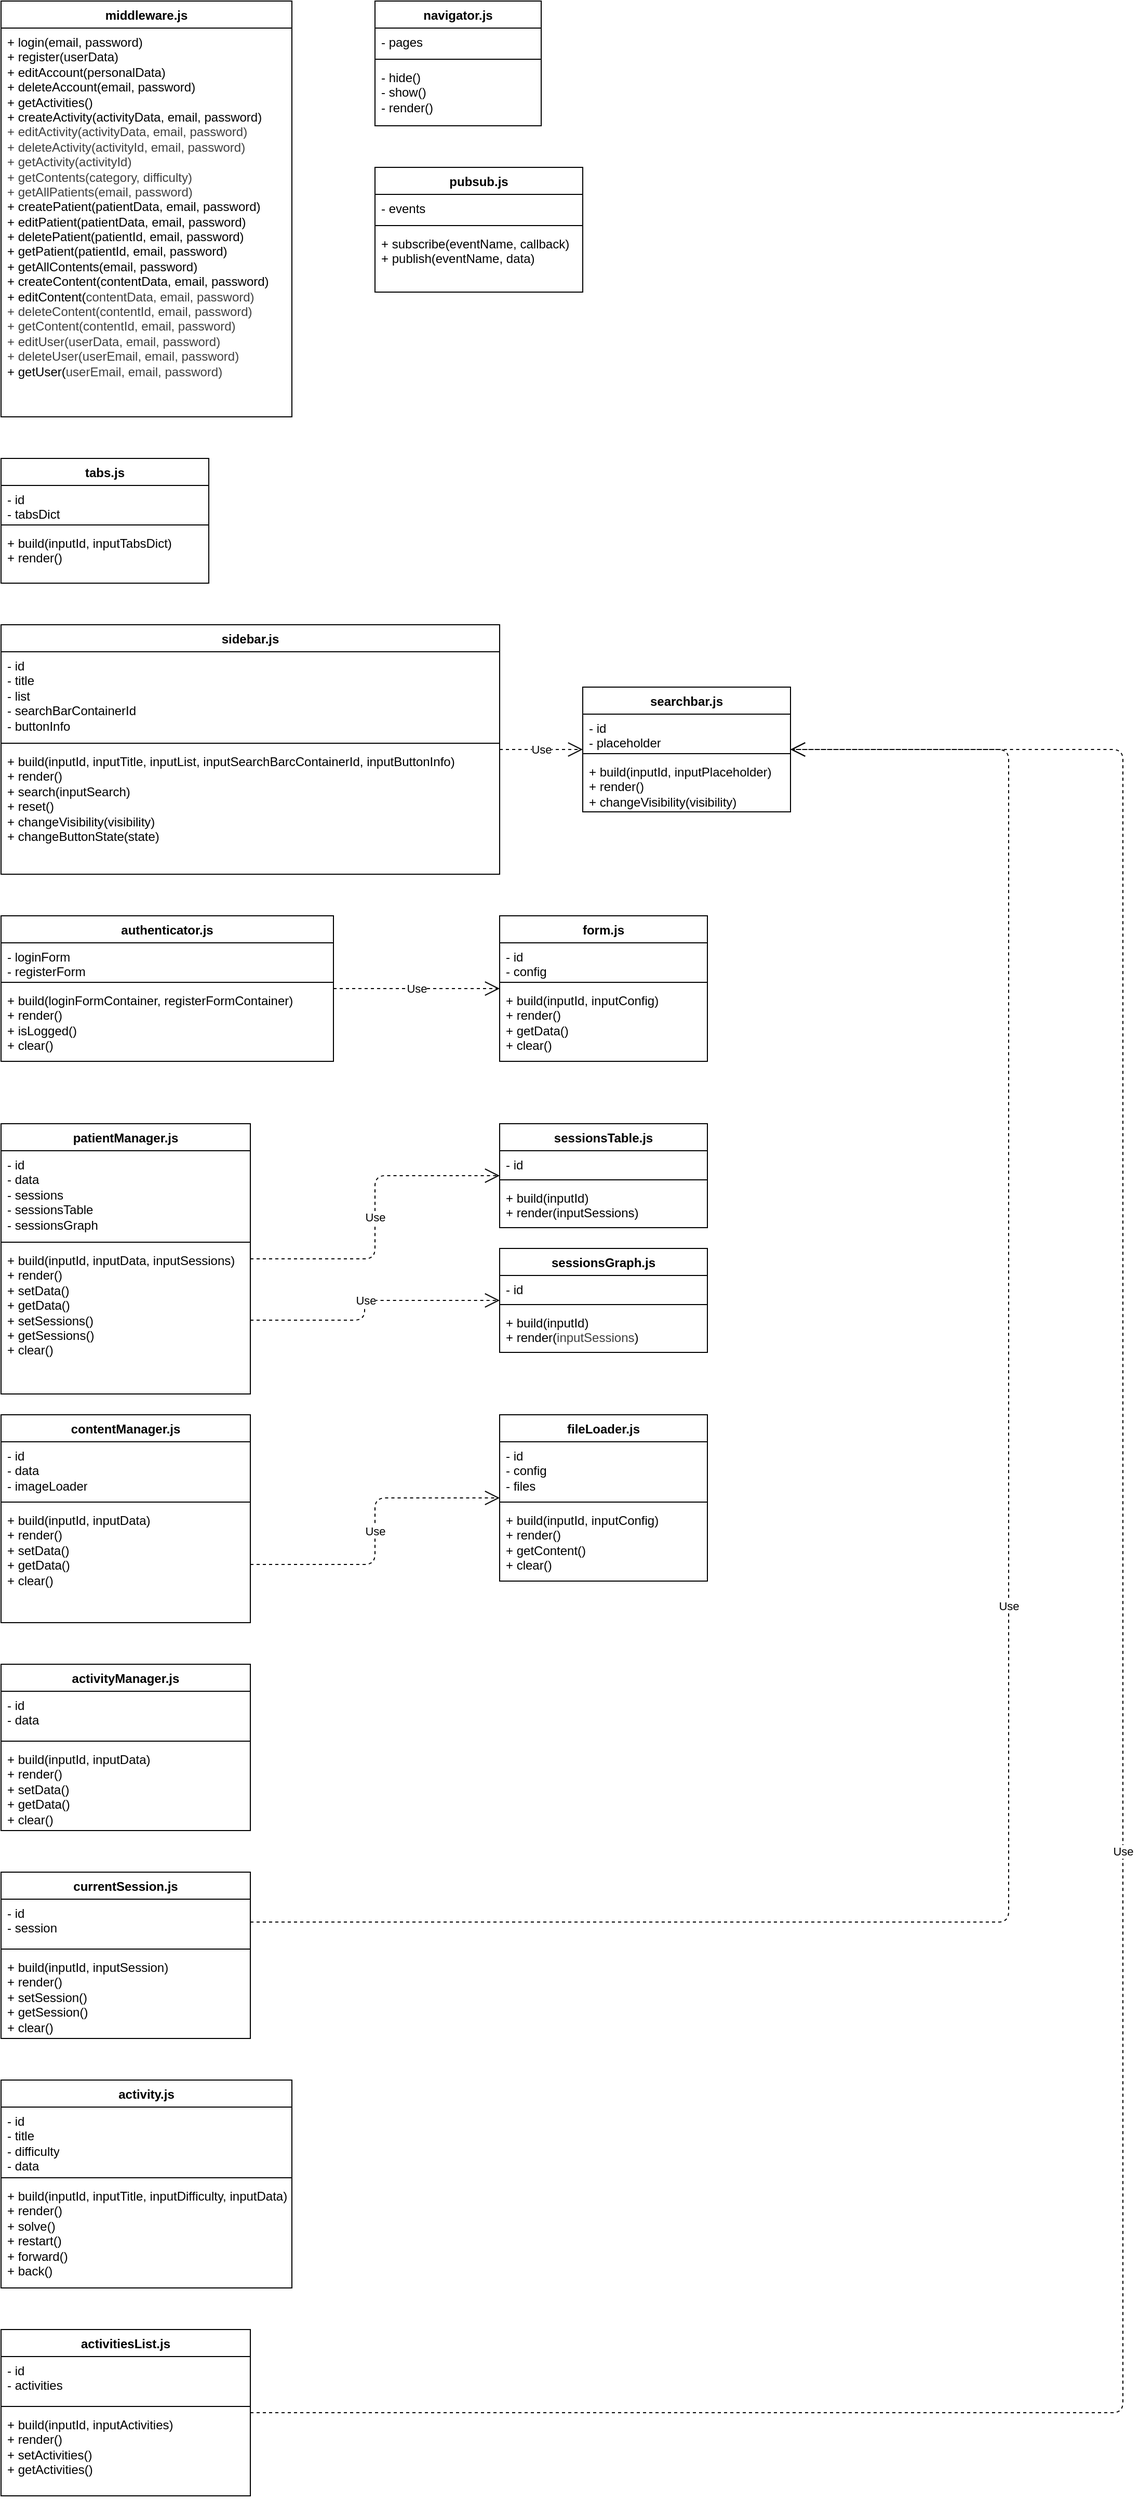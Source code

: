 <mxfile>
    <diagram id="l6E0GmXNr-7LHGpyG3ha" name="Pagina-1">
        <mxGraphModel dx="685" dy="244" grid="1" gridSize="10" guides="1" tooltips="1" connect="1" arrows="1" fold="1" page="1" pageScale="1" pageWidth="827" pageHeight="1169" math="0" shadow="0">
            <root>
                <mxCell id="0"/>
                <mxCell id="1" parent="0"/>
                <mxCell id="2" value="middleware.js" style="swimlane;fontStyle=1;align=center;verticalAlign=top;childLayout=stackLayout;horizontal=1;startSize=26;horizontalStack=0;resizeParent=1;resizeParentMax=0;resizeLast=0;collapsible=1;marginBottom=0;whiteSpace=wrap;html=1;" vertex="1" parent="1">
                    <mxGeometry x="40" y="40" width="280" height="400" as="geometry"/>
                </mxCell>
                <mxCell id="5" value="&lt;div&gt;+ login(email, password)&lt;/div&gt;&lt;div&gt;+ register(userData)&lt;/div&gt;&lt;div&gt;+ editAccount(personalData)&lt;/div&gt;&lt;div&gt;+ deleteAccount(email, password)&lt;/div&gt;&lt;div&gt;+ getActivities()&lt;/div&gt;&lt;div&gt;+ createActivity(activityData, email, password)&lt;/div&gt;&lt;div&gt;&lt;span style=&quot;color: rgb(63, 63, 63);&quot;&gt;+ editActivity(activityData, email, password)&lt;/span&gt;&lt;/div&gt;&lt;div&gt;&lt;span style=&quot;color: rgb(63, 63, 63);&quot;&gt;+ deleteActivity(activityId, email, password)&lt;/span&gt;&lt;/div&gt;&lt;div&gt;&lt;span style=&quot;color: rgb(63, 63, 63);&quot;&gt;+ getActivity(activityId)&lt;/span&gt;&lt;/div&gt;&lt;div&gt;&lt;span style=&quot;color: rgb(63, 63, 63);&quot;&gt;+ getContents(category, difficulty)&lt;/span&gt;&lt;/div&gt;&lt;div&gt;&lt;span style=&quot;color: rgb(63, 63, 63);&quot;&gt;+ getAllPatients(email, password)&lt;/span&gt;&lt;/div&gt;&lt;div&gt;+ createPatient(patientData, email, password)&lt;/div&gt;&lt;div&gt;+ editPatient(patientData, email, password)&lt;/div&gt;&lt;div&gt;+ deletePatient(patientId, email, password)&lt;/div&gt;&lt;div&gt;+ getPatient(patientId, email, password)&lt;/div&gt;&lt;div&gt;+ getAllContents(email, password)&lt;/div&gt;&lt;div&gt;+ createContent(contentData, email, password)&lt;/div&gt;&lt;div&gt;+ editContent(&lt;span style=&quot;color: rgb(63, 63, 63); background-color: transparent;&quot;&gt;contentData, email, password)&lt;/span&gt;&lt;/div&gt;&lt;div&gt;&lt;span style=&quot;color: rgb(63, 63, 63); background-color: transparent;&quot;&gt;+ deleteContent(contentId, email, password)&lt;/span&gt;&lt;/div&gt;&lt;div&gt;&lt;span style=&quot;color: rgb(63, 63, 63); background-color: transparent;&quot;&gt;+ getContent(contentId, email, password)&lt;/span&gt;&lt;/div&gt;&lt;div&gt;&lt;span style=&quot;color: rgb(63, 63, 63); background-color: transparent;&quot;&gt;+ editUser(userData, email, password)&lt;/span&gt;&lt;/div&gt;&lt;div&gt;&lt;span style=&quot;color: rgb(63, 63, 63); background-color: transparent;&quot;&gt;+ deleteUser(userEmail, email, password)&lt;/span&gt;&lt;/div&gt;&lt;div&gt;+ getUser(&lt;span style=&quot;color: rgb(63, 63, 63); background-color: transparent;&quot;&gt;userEmail, email, password)&lt;/span&gt;&lt;/div&gt;" style="text;strokeColor=none;fillColor=none;align=left;verticalAlign=top;spacingLeft=4;spacingRight=4;overflow=hidden;rotatable=0;points=[[0,0.5],[1,0.5]];portConstraint=eastwest;whiteSpace=wrap;html=1;" vertex="1" parent="2">
                    <mxGeometry y="26" width="280" height="374" as="geometry"/>
                </mxCell>
                <mxCell id="6" value="navigator.js" style="swimlane;fontStyle=1;align=center;verticalAlign=top;childLayout=stackLayout;horizontal=1;startSize=26;horizontalStack=0;resizeParent=1;resizeParentMax=0;resizeLast=0;collapsible=1;marginBottom=0;whiteSpace=wrap;html=1;" vertex="1" parent="1">
                    <mxGeometry x="400" y="40" width="160" height="120" as="geometry"/>
                </mxCell>
                <mxCell id="7" value="- pages" style="text;strokeColor=none;fillColor=none;align=left;verticalAlign=top;spacingLeft=4;spacingRight=4;overflow=hidden;rotatable=0;points=[[0,0.5],[1,0.5]];portConstraint=eastwest;whiteSpace=wrap;html=1;" vertex="1" parent="6">
                    <mxGeometry y="26" width="160" height="26" as="geometry"/>
                </mxCell>
                <mxCell id="8" value="" style="line;strokeWidth=1;fillColor=none;align=left;verticalAlign=middle;spacingTop=-1;spacingLeft=3;spacingRight=3;rotatable=0;labelPosition=right;points=[];portConstraint=eastwest;strokeColor=inherit;" vertex="1" parent="6">
                    <mxGeometry y="52" width="160" height="8" as="geometry"/>
                </mxCell>
                <mxCell id="9" value="- hide()&lt;div&gt;- show()&lt;/div&gt;&lt;div&gt;- render()&lt;/div&gt;" style="text;strokeColor=none;fillColor=none;align=left;verticalAlign=top;spacingLeft=4;spacingRight=4;overflow=hidden;rotatable=0;points=[[0,0.5],[1,0.5]];portConstraint=eastwest;whiteSpace=wrap;html=1;" vertex="1" parent="6">
                    <mxGeometry y="60" width="160" height="60" as="geometry"/>
                </mxCell>
                <mxCell id="10" value="pubsub.js" style="swimlane;fontStyle=1;align=center;verticalAlign=top;childLayout=stackLayout;horizontal=1;startSize=26;horizontalStack=0;resizeParent=1;resizeParentMax=0;resizeLast=0;collapsible=1;marginBottom=0;whiteSpace=wrap;html=1;" vertex="1" parent="1">
                    <mxGeometry x="400" y="200" width="200" height="120" as="geometry"/>
                </mxCell>
                <mxCell id="11" value="- events" style="text;strokeColor=none;fillColor=none;align=left;verticalAlign=top;spacingLeft=4;spacingRight=4;overflow=hidden;rotatable=0;points=[[0,0.5],[1,0.5]];portConstraint=eastwest;whiteSpace=wrap;html=1;" vertex="1" parent="10">
                    <mxGeometry y="26" width="200" height="26" as="geometry"/>
                </mxCell>
                <mxCell id="12" value="" style="line;strokeWidth=1;fillColor=none;align=left;verticalAlign=middle;spacingTop=-1;spacingLeft=3;spacingRight=3;rotatable=0;labelPosition=right;points=[];portConstraint=eastwest;strokeColor=inherit;" vertex="1" parent="10">
                    <mxGeometry y="52" width="200" height="8" as="geometry"/>
                </mxCell>
                <mxCell id="13" value="+ subscribe(eventName, callback)&lt;div&gt;+ publish(eventName, data)&lt;/div&gt;" style="text;strokeColor=none;fillColor=none;align=left;verticalAlign=top;spacingLeft=4;spacingRight=4;overflow=hidden;rotatable=0;points=[[0,0.5],[1,0.5]];portConstraint=eastwest;whiteSpace=wrap;html=1;" vertex="1" parent="10">
                    <mxGeometry y="60" width="200" height="60" as="geometry"/>
                </mxCell>
                <mxCell id="14" value="tabs.js" style="swimlane;fontStyle=1;align=center;verticalAlign=top;childLayout=stackLayout;horizontal=1;startSize=26;horizontalStack=0;resizeParent=1;resizeParentMax=0;resizeLast=0;collapsible=1;marginBottom=0;whiteSpace=wrap;html=1;" vertex="1" parent="1">
                    <mxGeometry x="40" y="480" width="200" height="120" as="geometry"/>
                </mxCell>
                <mxCell id="15" value="- id&lt;div&gt;- tabsDict&lt;/div&gt;" style="text;strokeColor=none;fillColor=none;align=left;verticalAlign=top;spacingLeft=4;spacingRight=4;overflow=hidden;rotatable=0;points=[[0,0.5],[1,0.5]];portConstraint=eastwest;whiteSpace=wrap;html=1;" vertex="1" parent="14">
                    <mxGeometry y="26" width="200" height="34" as="geometry"/>
                </mxCell>
                <mxCell id="16" value="" style="line;strokeWidth=1;fillColor=none;align=left;verticalAlign=middle;spacingTop=-1;spacingLeft=3;spacingRight=3;rotatable=0;labelPosition=right;points=[];portConstraint=eastwest;strokeColor=inherit;" vertex="1" parent="14">
                    <mxGeometry y="60" width="200" height="8" as="geometry"/>
                </mxCell>
                <mxCell id="17" value="+ build(inputId, inputTabsDict)&lt;div&gt;+ render()&lt;/div&gt;" style="text;strokeColor=none;fillColor=none;align=left;verticalAlign=top;spacingLeft=4;spacingRight=4;overflow=hidden;rotatable=0;points=[[0,0.5],[1,0.5]];portConstraint=eastwest;whiteSpace=wrap;html=1;" vertex="1" parent="14">
                    <mxGeometry y="68" width="200" height="52" as="geometry"/>
                </mxCell>
                <mxCell id="18" value="searchbar.js" style="swimlane;fontStyle=1;align=center;verticalAlign=top;childLayout=stackLayout;horizontal=1;startSize=26;horizontalStack=0;resizeParent=1;resizeParentMax=0;resizeLast=0;collapsible=1;marginBottom=0;whiteSpace=wrap;html=1;" vertex="1" parent="1">
                    <mxGeometry x="600" y="700" width="200" height="120" as="geometry"/>
                </mxCell>
                <mxCell id="19" value="- id&lt;div&gt;- placeholder&lt;/div&gt;" style="text;strokeColor=none;fillColor=none;align=left;verticalAlign=top;spacingLeft=4;spacingRight=4;overflow=hidden;rotatable=0;points=[[0,0.5],[1,0.5]];portConstraint=eastwest;whiteSpace=wrap;html=1;" vertex="1" parent="18">
                    <mxGeometry y="26" width="200" height="34" as="geometry"/>
                </mxCell>
                <mxCell id="20" value="" style="line;strokeWidth=1;fillColor=none;align=left;verticalAlign=middle;spacingTop=-1;spacingLeft=3;spacingRight=3;rotatable=0;labelPosition=right;points=[];portConstraint=eastwest;strokeColor=inherit;" vertex="1" parent="18">
                    <mxGeometry y="60" width="200" height="8" as="geometry"/>
                </mxCell>
                <mxCell id="21" value="+ build(inputId, inputPlaceholder)&lt;div&gt;+ render()&lt;/div&gt;&lt;div&gt;+ changeVisibility(visibility)&lt;/div&gt;" style="text;strokeColor=none;fillColor=none;align=left;verticalAlign=top;spacingLeft=4;spacingRight=4;overflow=hidden;rotatable=0;points=[[0,0.5],[1,0.5]];portConstraint=eastwest;whiteSpace=wrap;html=1;" vertex="1" parent="18">
                    <mxGeometry y="68" width="200" height="52" as="geometry"/>
                </mxCell>
                <mxCell id="22" value="sidebar.js" style="swimlane;fontStyle=1;align=center;verticalAlign=top;childLayout=stackLayout;horizontal=1;startSize=26;horizontalStack=0;resizeParent=1;resizeParentMax=0;resizeLast=0;collapsible=1;marginBottom=0;whiteSpace=wrap;html=1;" vertex="1" parent="1">
                    <mxGeometry x="40" y="640" width="480" height="240" as="geometry"/>
                </mxCell>
                <mxCell id="23" value="- id&lt;div&gt;- title&lt;/div&gt;&lt;div&gt;- list&lt;/div&gt;&lt;div&gt;- searchBarContainerId&lt;/div&gt;&lt;div&gt;- buttonInfo&lt;/div&gt;" style="text;strokeColor=none;fillColor=none;align=left;verticalAlign=top;spacingLeft=4;spacingRight=4;overflow=hidden;rotatable=0;points=[[0,0.5],[1,0.5]];portConstraint=eastwest;whiteSpace=wrap;html=1;" vertex="1" parent="22">
                    <mxGeometry y="26" width="480" height="84" as="geometry"/>
                </mxCell>
                <mxCell id="24" value="" style="line;strokeWidth=1;fillColor=none;align=left;verticalAlign=middle;spacingTop=-1;spacingLeft=3;spacingRight=3;rotatable=0;labelPosition=right;points=[];portConstraint=eastwest;strokeColor=inherit;" vertex="1" parent="22">
                    <mxGeometry y="110" width="480" height="8" as="geometry"/>
                </mxCell>
                <mxCell id="25" value="+ build(inputId, inputTitle, inputList, inputSearchBarcContainerId, inputButtonInfo)&lt;div&gt;+ render()&lt;/div&gt;&lt;div&gt;+ search(inputSearch)&lt;/div&gt;&lt;div&gt;+ reset()&lt;/div&gt;&lt;div&gt;+ changeVisibility(visibility)&lt;/div&gt;&lt;div&gt;+ changeButtonState(state)&lt;/div&gt;" style="text;strokeColor=none;fillColor=none;align=left;verticalAlign=top;spacingLeft=4;spacingRight=4;overflow=hidden;rotatable=0;points=[[0,0.5],[1,0.5]];portConstraint=eastwest;whiteSpace=wrap;html=1;" vertex="1" parent="22">
                    <mxGeometry y="118" width="480" height="122" as="geometry"/>
                </mxCell>
                <mxCell id="27" value="Use" style="endArrow=open;endSize=12;dashed=1;html=1;" edge="1" parent="1" source="22" target="18">
                    <mxGeometry width="160" relative="1" as="geometry">
                        <mxPoint x="330" y="310" as="sourcePoint"/>
                        <mxPoint x="640" y="770" as="targetPoint"/>
                    </mxGeometry>
                </mxCell>
                <mxCell id="28" value="fileLoader.js" style="swimlane;fontStyle=1;align=center;verticalAlign=top;childLayout=stackLayout;horizontal=1;startSize=26;horizontalStack=0;resizeParent=1;resizeParentMax=0;resizeLast=0;collapsible=1;marginBottom=0;whiteSpace=wrap;html=1;" vertex="1" parent="1">
                    <mxGeometry x="520" y="1400" width="200" height="160" as="geometry"/>
                </mxCell>
                <mxCell id="29" value="- id&lt;div&gt;- config&lt;/div&gt;&lt;div&gt;- files&lt;/div&gt;" style="text;strokeColor=none;fillColor=none;align=left;verticalAlign=top;spacingLeft=4;spacingRight=4;overflow=hidden;rotatable=0;points=[[0,0.5],[1,0.5]];portConstraint=eastwest;whiteSpace=wrap;html=1;" vertex="1" parent="28">
                    <mxGeometry y="26" width="200" height="54" as="geometry"/>
                </mxCell>
                <mxCell id="30" value="" style="line;strokeWidth=1;fillColor=none;align=left;verticalAlign=middle;spacingTop=-1;spacingLeft=3;spacingRight=3;rotatable=0;labelPosition=right;points=[];portConstraint=eastwest;strokeColor=inherit;" vertex="1" parent="28">
                    <mxGeometry y="80" width="200" height="8" as="geometry"/>
                </mxCell>
                <mxCell id="31" value="+ build(inputId, inputConfig)&lt;div&gt;+ render()&lt;/div&gt;&lt;div&gt;+ getContent()&lt;/div&gt;&lt;div&gt;+ clear()&lt;/div&gt;" style="text;strokeColor=none;fillColor=none;align=left;verticalAlign=top;spacingLeft=4;spacingRight=4;overflow=hidden;rotatable=0;points=[[0,0.5],[1,0.5]];portConstraint=eastwest;whiteSpace=wrap;html=1;" vertex="1" parent="28">
                    <mxGeometry y="88" width="200" height="72" as="geometry"/>
                </mxCell>
                <mxCell id="32" value="form.js" style="swimlane;fontStyle=1;align=center;verticalAlign=top;childLayout=stackLayout;horizontal=1;startSize=26;horizontalStack=0;resizeParent=1;resizeParentMax=0;resizeLast=0;collapsible=1;marginBottom=0;whiteSpace=wrap;html=1;" vertex="1" parent="1">
                    <mxGeometry x="520" y="920" width="200" height="140" as="geometry"/>
                </mxCell>
                <mxCell id="33" value="- id&lt;div&gt;- config&lt;/div&gt;" style="text;strokeColor=none;fillColor=none;align=left;verticalAlign=top;spacingLeft=4;spacingRight=4;overflow=hidden;rotatable=0;points=[[0,0.5],[1,0.5]];portConstraint=eastwest;whiteSpace=wrap;html=1;" vertex="1" parent="32">
                    <mxGeometry y="26" width="200" height="34" as="geometry"/>
                </mxCell>
                <mxCell id="34" value="" style="line;strokeWidth=1;fillColor=none;align=left;verticalAlign=middle;spacingTop=-1;spacingLeft=3;spacingRight=3;rotatable=0;labelPosition=right;points=[];portConstraint=eastwest;strokeColor=inherit;" vertex="1" parent="32">
                    <mxGeometry y="60" width="200" height="8" as="geometry"/>
                </mxCell>
                <mxCell id="35" value="+ build(inputId, inputConfig)&lt;div&gt;+ render()&lt;/div&gt;&lt;div&gt;+ getData()&lt;/div&gt;&lt;div&gt;+ clear()&lt;/div&gt;" style="text;strokeColor=none;fillColor=none;align=left;verticalAlign=top;spacingLeft=4;spacingRight=4;overflow=hidden;rotatable=0;points=[[0,0.5],[1,0.5]];portConstraint=eastwest;whiteSpace=wrap;html=1;" vertex="1" parent="32">
                    <mxGeometry y="68" width="200" height="72" as="geometry"/>
                </mxCell>
                <mxCell id="37" value="authenticator.js" style="swimlane;fontStyle=1;align=center;verticalAlign=top;childLayout=stackLayout;horizontal=1;startSize=26;horizontalStack=0;resizeParent=1;resizeParentMax=0;resizeLast=0;collapsible=1;marginBottom=0;whiteSpace=wrap;html=1;" vertex="1" parent="1">
                    <mxGeometry x="40" y="920" width="320" height="140" as="geometry"/>
                </mxCell>
                <mxCell id="38" value="- loginForm&lt;div&gt;- registerForm&lt;/div&gt;" style="text;strokeColor=none;fillColor=none;align=left;verticalAlign=top;spacingLeft=4;spacingRight=4;overflow=hidden;rotatable=0;points=[[0,0.5],[1,0.5]];portConstraint=eastwest;whiteSpace=wrap;html=1;" vertex="1" parent="37">
                    <mxGeometry y="26" width="320" height="34" as="geometry"/>
                </mxCell>
                <mxCell id="39" value="" style="line;strokeWidth=1;fillColor=none;align=left;verticalAlign=middle;spacingTop=-1;spacingLeft=3;spacingRight=3;rotatable=0;labelPosition=right;points=[];portConstraint=eastwest;strokeColor=inherit;" vertex="1" parent="37">
                    <mxGeometry y="60" width="320" height="8" as="geometry"/>
                </mxCell>
                <mxCell id="40" value="+ build(loginFormContainer, register&lt;span style=&quot;background-color: transparent; color: rgb(0, 0, 0);&quot;&gt;FormContainer&lt;/span&gt;&lt;span style=&quot;background-color: transparent;&quot;&gt;)&lt;/span&gt;&lt;div&gt;&lt;div&gt;+ render()&lt;/div&gt;&lt;div&gt;+ isLogged()&lt;/div&gt;&lt;div&gt;+ clear()&lt;/div&gt;&lt;/div&gt;" style="text;strokeColor=none;fillColor=none;align=left;verticalAlign=top;spacingLeft=4;spacingRight=4;overflow=hidden;rotatable=0;points=[[0,0.5],[1,0.5]];portConstraint=eastwest;whiteSpace=wrap;html=1;" vertex="1" parent="37">
                    <mxGeometry y="68" width="320" height="72" as="geometry"/>
                </mxCell>
                <mxCell id="41" value="Use" style="endArrow=open;endSize=12;dashed=1;html=1;" edge="1" parent="1" source="37" target="32">
                    <mxGeometry width="160" relative="1" as="geometry">
                        <mxPoint x="530" y="770" as="sourcePoint"/>
                        <mxPoint x="650" y="770" as="targetPoint"/>
                    </mxGeometry>
                </mxCell>
                <mxCell id="42" value="sessionsTable.js" style="swimlane;fontStyle=1;align=center;verticalAlign=top;childLayout=stackLayout;horizontal=1;startSize=26;horizontalStack=0;resizeParent=1;resizeParentMax=0;resizeLast=0;collapsible=1;marginBottom=0;whiteSpace=wrap;html=1;" vertex="1" parent="1">
                    <mxGeometry x="520" y="1120" width="200" height="100" as="geometry"/>
                </mxCell>
                <mxCell id="43" value="- id" style="text;strokeColor=none;fillColor=none;align=left;verticalAlign=top;spacingLeft=4;spacingRight=4;overflow=hidden;rotatable=0;points=[[0,0.5],[1,0.5]];portConstraint=eastwest;whiteSpace=wrap;html=1;" vertex="1" parent="42">
                    <mxGeometry y="26" width="200" height="24" as="geometry"/>
                </mxCell>
                <mxCell id="44" value="" style="line;strokeWidth=1;fillColor=none;align=left;verticalAlign=middle;spacingTop=-1;spacingLeft=3;spacingRight=3;rotatable=0;labelPosition=right;points=[];portConstraint=eastwest;strokeColor=inherit;" vertex="1" parent="42">
                    <mxGeometry y="50" width="200" height="8" as="geometry"/>
                </mxCell>
                <mxCell id="45" value="+ build(inputId)&lt;div&gt;+ render(inputSessions)&lt;/div&gt;" style="text;strokeColor=none;fillColor=none;align=left;verticalAlign=top;spacingLeft=4;spacingRight=4;overflow=hidden;rotatable=0;points=[[0,0.5],[1,0.5]];portConstraint=eastwest;whiteSpace=wrap;html=1;" vertex="1" parent="42">
                    <mxGeometry y="58" width="200" height="42" as="geometry"/>
                </mxCell>
                <mxCell id="46" value="sessionsGraph.js" style="swimlane;fontStyle=1;align=center;verticalAlign=top;childLayout=stackLayout;horizontal=1;startSize=26;horizontalStack=0;resizeParent=1;resizeParentMax=0;resizeLast=0;collapsible=1;marginBottom=0;whiteSpace=wrap;html=1;" vertex="1" parent="1">
                    <mxGeometry x="520" y="1240" width="200" height="100" as="geometry"/>
                </mxCell>
                <mxCell id="47" value="- id" style="text;strokeColor=none;fillColor=none;align=left;verticalAlign=top;spacingLeft=4;spacingRight=4;overflow=hidden;rotatable=0;points=[[0,0.5],[1,0.5]];portConstraint=eastwest;whiteSpace=wrap;html=1;" vertex="1" parent="46">
                    <mxGeometry y="26" width="200" height="24" as="geometry"/>
                </mxCell>
                <mxCell id="48" value="" style="line;strokeWidth=1;fillColor=none;align=left;verticalAlign=middle;spacingTop=-1;spacingLeft=3;spacingRight=3;rotatable=0;labelPosition=right;points=[];portConstraint=eastwest;strokeColor=inherit;" vertex="1" parent="46">
                    <mxGeometry y="50" width="200" height="8" as="geometry"/>
                </mxCell>
                <mxCell id="49" value="+ build(inputId)&lt;div&gt;+ render(&lt;span style=&quot;color: rgb(63, 63, 63); background-color: transparent;&quot;&gt;inputSessions&lt;/span&gt;&lt;span style=&quot;background-color: transparent;&quot;&gt;)&lt;/span&gt;&lt;/div&gt;" style="text;strokeColor=none;fillColor=none;align=left;verticalAlign=top;spacingLeft=4;spacingRight=4;overflow=hidden;rotatable=0;points=[[0,0.5],[1,0.5]];portConstraint=eastwest;whiteSpace=wrap;html=1;" vertex="1" parent="46">
                    <mxGeometry y="58" width="200" height="42" as="geometry"/>
                </mxCell>
                <mxCell id="50" value="patientManager.js" style="swimlane;fontStyle=1;align=center;verticalAlign=top;childLayout=stackLayout;horizontal=1;startSize=26;horizontalStack=0;resizeParent=1;resizeParentMax=0;resizeLast=0;collapsible=1;marginBottom=0;whiteSpace=wrap;html=1;" vertex="1" parent="1">
                    <mxGeometry x="40" y="1120" width="240" height="260" as="geometry"/>
                </mxCell>
                <mxCell id="51" value="- id&lt;div&gt;- data&lt;/div&gt;&lt;div&gt;- sessions&lt;/div&gt;&lt;div&gt;- sessionsTable&lt;/div&gt;&lt;div&gt;- sessionsGraph&lt;/div&gt;" style="text;strokeColor=none;fillColor=none;align=left;verticalAlign=top;spacingLeft=4;spacingRight=4;overflow=hidden;rotatable=0;points=[[0,0.5],[1,0.5]];portConstraint=eastwest;whiteSpace=wrap;html=1;" vertex="1" parent="50">
                    <mxGeometry y="26" width="240" height="84" as="geometry"/>
                </mxCell>
                <mxCell id="52" value="" style="line;strokeWidth=1;fillColor=none;align=left;verticalAlign=middle;spacingTop=-1;spacingLeft=3;spacingRight=3;rotatable=0;labelPosition=right;points=[];portConstraint=eastwest;strokeColor=inherit;" vertex="1" parent="50">
                    <mxGeometry y="110" width="240" height="8" as="geometry"/>
                </mxCell>
                <mxCell id="53" value="+ build(inputId, inputData, inputSessions)&lt;div&gt;+ render()&lt;/div&gt;&lt;div&gt;+ setData()&lt;/div&gt;&lt;div&gt;+ getData()&lt;/div&gt;&lt;div&gt;+ setSessions()&lt;/div&gt;&lt;div&gt;+ getSessions()&lt;/div&gt;&lt;div&gt;+ clear()&lt;/div&gt;" style="text;strokeColor=none;fillColor=none;align=left;verticalAlign=top;spacingLeft=4;spacingRight=4;overflow=hidden;rotatable=0;points=[[0,0.5],[1,0.5]];portConstraint=eastwest;whiteSpace=wrap;html=1;" vertex="1" parent="50">
                    <mxGeometry y="118" width="240" height="142" as="geometry"/>
                </mxCell>
                <mxCell id="54" value="Use" style="endArrow=open;endSize=12;dashed=1;html=1;" edge="1" parent="1" source="50" target="42">
                    <mxGeometry width="160" relative="1" as="geometry">
                        <mxPoint x="310" y="1150" as="sourcePoint"/>
                        <mxPoint x="470" y="1150" as="targetPoint"/>
                        <Array as="points">
                            <mxPoint x="400" y="1250"/>
                            <mxPoint x="400" y="1170"/>
                        </Array>
                    </mxGeometry>
                </mxCell>
                <mxCell id="55" value="Use" style="edgeStyle=none;shape=connector;rounded=1;html=1;dashed=1;strokeColor=default;align=center;verticalAlign=middle;fontFamily=Helvetica;fontSize=11;fontColor=default;labelBackgroundColor=default;endArrow=open;endSize=12;" edge="1" parent="1" source="53" target="46">
                    <mxGeometry relative="1" as="geometry">
                        <Array as="points">
                            <mxPoint x="390" y="1309"/>
                            <mxPoint x="390" y="1290"/>
                        </Array>
                    </mxGeometry>
                </mxCell>
                <mxCell id="65" value="Use" style="edgeStyle=none;shape=connector;rounded=1;html=1;dashed=1;strokeColor=default;align=center;verticalAlign=middle;fontFamily=Helvetica;fontSize=11;fontColor=default;labelBackgroundColor=default;endArrow=open;endSize=12;" edge="1" parent="1" source="63" target="28">
                    <mxGeometry relative="1" as="geometry">
                        <mxPoint x="270" y="1520" as="sourcePoint"/>
                        <Array as="points">
                            <mxPoint x="400" y="1544"/>
                            <mxPoint x="400" y="1480"/>
                        </Array>
                    </mxGeometry>
                </mxCell>
                <mxCell id="60" value="contentManager.js" style="swimlane;fontStyle=1;align=center;verticalAlign=top;childLayout=stackLayout;horizontal=1;startSize=26;horizontalStack=0;resizeParent=1;resizeParentMax=0;resizeLast=0;collapsible=1;marginBottom=0;whiteSpace=wrap;html=1;" vertex="1" parent="1">
                    <mxGeometry x="40" y="1400" width="240" height="200" as="geometry"/>
                </mxCell>
                <mxCell id="61" value="- id&lt;div&gt;- data&lt;/div&gt;&lt;div&gt;- imageLoader&lt;/div&gt;" style="text;strokeColor=none;fillColor=none;align=left;verticalAlign=top;spacingLeft=4;spacingRight=4;overflow=hidden;rotatable=0;points=[[0,0.5],[1,0.5]];portConstraint=eastwest;whiteSpace=wrap;html=1;" vertex="1" parent="60">
                    <mxGeometry y="26" width="240" height="54" as="geometry"/>
                </mxCell>
                <mxCell id="62" value="" style="line;strokeWidth=1;fillColor=none;align=left;verticalAlign=middle;spacingTop=-1;spacingLeft=3;spacingRight=3;rotatable=0;labelPosition=right;points=[];portConstraint=eastwest;strokeColor=inherit;" vertex="1" parent="60">
                    <mxGeometry y="80" width="240" height="8" as="geometry"/>
                </mxCell>
                <mxCell id="63" value="+ build(inputId, inputData)&lt;div&gt;+ render()&lt;/div&gt;&lt;div&gt;+ setData()&lt;/div&gt;&lt;div&gt;+ getData()&lt;/div&gt;&lt;div&gt;+ clear()&lt;/div&gt;" style="text;strokeColor=none;fillColor=none;align=left;verticalAlign=top;spacingLeft=4;spacingRight=4;overflow=hidden;rotatable=0;points=[[0,0.5],[1,0.5]];portConstraint=eastwest;whiteSpace=wrap;html=1;" vertex="1" parent="60">
                    <mxGeometry y="88" width="240" height="112" as="geometry"/>
                </mxCell>
                <mxCell id="66" value="activityManager.js" style="swimlane;fontStyle=1;align=center;verticalAlign=top;childLayout=stackLayout;horizontal=1;startSize=26;horizontalStack=0;resizeParent=1;resizeParentMax=0;resizeLast=0;collapsible=1;marginBottom=0;whiteSpace=wrap;html=1;" vertex="1" parent="1">
                    <mxGeometry x="40" y="1640" width="240" height="160" as="geometry"/>
                </mxCell>
                <mxCell id="67" value="- id&lt;div&gt;- data&lt;/div&gt;" style="text;strokeColor=none;fillColor=none;align=left;verticalAlign=top;spacingLeft=4;spacingRight=4;overflow=hidden;rotatable=0;points=[[0,0.5],[1,0.5]];portConstraint=eastwest;whiteSpace=wrap;html=1;" vertex="1" parent="66">
                    <mxGeometry y="26" width="240" height="44" as="geometry"/>
                </mxCell>
                <mxCell id="68" value="" style="line;strokeWidth=1;fillColor=none;align=left;verticalAlign=middle;spacingTop=-1;spacingLeft=3;spacingRight=3;rotatable=0;labelPosition=right;points=[];portConstraint=eastwest;strokeColor=inherit;" vertex="1" parent="66">
                    <mxGeometry y="70" width="240" height="8" as="geometry"/>
                </mxCell>
                <mxCell id="69" value="+ build(inputId, inputData)&lt;div&gt;+ render()&lt;/div&gt;&lt;div&gt;+ setData()&lt;/div&gt;&lt;div&gt;+ getData()&lt;/div&gt;&lt;div&gt;+ clear()&lt;/div&gt;" style="text;strokeColor=none;fillColor=none;align=left;verticalAlign=top;spacingLeft=4;spacingRight=4;overflow=hidden;rotatable=0;points=[[0,0.5],[1,0.5]];portConstraint=eastwest;whiteSpace=wrap;html=1;" vertex="1" parent="66">
                    <mxGeometry y="78" width="240" height="82" as="geometry"/>
                </mxCell>
                <mxCell id="74" value="currentSession.js" style="swimlane;fontStyle=1;align=center;verticalAlign=top;childLayout=stackLayout;horizontal=1;startSize=26;horizontalStack=0;resizeParent=1;resizeParentMax=0;resizeLast=0;collapsible=1;marginBottom=0;whiteSpace=wrap;html=1;" vertex="1" parent="1">
                    <mxGeometry x="40" y="1840" width="240" height="160" as="geometry"/>
                </mxCell>
                <mxCell id="75" value="- id&lt;div&gt;- session&lt;/div&gt;" style="text;strokeColor=none;fillColor=none;align=left;verticalAlign=top;spacingLeft=4;spacingRight=4;overflow=hidden;rotatable=0;points=[[0,0.5],[1,0.5]];portConstraint=eastwest;whiteSpace=wrap;html=1;" vertex="1" parent="74">
                    <mxGeometry y="26" width="240" height="44" as="geometry"/>
                </mxCell>
                <mxCell id="76" value="" style="line;strokeWidth=1;fillColor=none;align=left;verticalAlign=middle;spacingTop=-1;spacingLeft=3;spacingRight=3;rotatable=0;labelPosition=right;points=[];portConstraint=eastwest;strokeColor=inherit;" vertex="1" parent="74">
                    <mxGeometry y="70" width="240" height="8" as="geometry"/>
                </mxCell>
                <mxCell id="77" value="+ build(inputId, inputSession)&lt;div&gt;+ render()&lt;/div&gt;&lt;div&gt;+ setSession()&lt;/div&gt;&lt;div&gt;+ getSession()&lt;/div&gt;&lt;div&gt;+ clear()&lt;/div&gt;" style="text;strokeColor=none;fillColor=none;align=left;verticalAlign=top;spacingLeft=4;spacingRight=4;overflow=hidden;rotatable=0;points=[[0,0.5],[1,0.5]];portConstraint=eastwest;whiteSpace=wrap;html=1;" vertex="1" parent="74">
                    <mxGeometry y="78" width="240" height="82" as="geometry"/>
                </mxCell>
                <mxCell id="78" value="Use" style="edgeStyle=none;shape=connector;rounded=1;html=1;dashed=1;strokeColor=default;align=center;verticalAlign=middle;fontFamily=Helvetica;fontSize=11;fontColor=default;labelBackgroundColor=default;endArrow=open;endSize=12;" edge="1" parent="1" source="75" target="18">
                    <mxGeometry relative="1" as="geometry">
                        <Array as="points">
                            <mxPoint x="1010" y="1888"/>
                            <mxPoint x="1010" y="760"/>
                        </Array>
                    </mxGeometry>
                </mxCell>
                <mxCell id="79" value="activity.js" style="swimlane;fontStyle=1;align=center;verticalAlign=top;childLayout=stackLayout;horizontal=1;startSize=26;horizontalStack=0;resizeParent=1;resizeParentMax=0;resizeLast=0;collapsible=1;marginBottom=0;whiteSpace=wrap;html=1;" vertex="1" parent="1">
                    <mxGeometry x="40" y="2040" width="280" height="200" as="geometry"/>
                </mxCell>
                <mxCell id="80" value="- id&lt;div&gt;- title&lt;/div&gt;&lt;div&gt;- difficulty&lt;/div&gt;&lt;div&gt;- data&lt;/div&gt;" style="text;strokeColor=none;fillColor=none;align=left;verticalAlign=top;spacingLeft=4;spacingRight=4;overflow=hidden;rotatable=0;points=[[0,0.5],[1,0.5]];portConstraint=eastwest;whiteSpace=wrap;html=1;" vertex="1" parent="79">
                    <mxGeometry y="26" width="280" height="64" as="geometry"/>
                </mxCell>
                <mxCell id="81" value="" style="line;strokeWidth=1;fillColor=none;align=left;verticalAlign=middle;spacingTop=-1;spacingLeft=3;spacingRight=3;rotatable=0;labelPosition=right;points=[];portConstraint=eastwest;strokeColor=inherit;" vertex="1" parent="79">
                    <mxGeometry y="90" width="280" height="8" as="geometry"/>
                </mxCell>
                <mxCell id="82" value="+ build(inputId, inputTitle, inputDifficulty, inputData)&lt;div&gt;+ render()&lt;/div&gt;&lt;div&gt;+ solve()&lt;/div&gt;&lt;div&gt;+ restart()&lt;/div&gt;&lt;div&gt;+ forward()&lt;/div&gt;&lt;div&gt;+ back()&lt;/div&gt;" style="text;strokeColor=none;fillColor=none;align=left;verticalAlign=top;spacingLeft=4;spacingRight=4;overflow=hidden;rotatable=0;points=[[0,0.5],[1,0.5]];portConstraint=eastwest;whiteSpace=wrap;html=1;" vertex="1" parent="79">
                    <mxGeometry y="98" width="280" height="102" as="geometry"/>
                </mxCell>
                <mxCell id="87" value="Use" style="edgeStyle=none;shape=connector;rounded=1;html=1;dashed=1;strokeColor=default;align=center;verticalAlign=middle;fontFamily=Helvetica;fontSize=11;fontColor=default;labelBackgroundColor=default;endArrow=open;endSize=12;" edge="1" parent="1" source="83" target="18">
                    <mxGeometry relative="1" as="geometry">
                        <Array as="points">
                            <mxPoint x="1120" y="2360"/>
                            <mxPoint x="1120" y="760"/>
                        </Array>
                    </mxGeometry>
                </mxCell>
                <mxCell id="83" value="activitiesList.js" style="swimlane;fontStyle=1;align=center;verticalAlign=top;childLayout=stackLayout;horizontal=1;startSize=26;horizontalStack=0;resizeParent=1;resizeParentMax=0;resizeLast=0;collapsible=1;marginBottom=0;whiteSpace=wrap;html=1;" vertex="1" parent="1">
                    <mxGeometry x="40" y="2280" width="240" height="160" as="geometry"/>
                </mxCell>
                <mxCell id="84" value="- id&lt;div&gt;- activities&lt;/div&gt;" style="text;strokeColor=none;fillColor=none;align=left;verticalAlign=top;spacingLeft=4;spacingRight=4;overflow=hidden;rotatable=0;points=[[0,0.5],[1,0.5]];portConstraint=eastwest;whiteSpace=wrap;html=1;" vertex="1" parent="83">
                    <mxGeometry y="26" width="240" height="44" as="geometry"/>
                </mxCell>
                <mxCell id="85" value="" style="line;strokeWidth=1;fillColor=none;align=left;verticalAlign=middle;spacingTop=-1;spacingLeft=3;spacingRight=3;rotatable=0;labelPosition=right;points=[];portConstraint=eastwest;strokeColor=inherit;" vertex="1" parent="83">
                    <mxGeometry y="70" width="240" height="8" as="geometry"/>
                </mxCell>
                <mxCell id="86" value="+ build(inputId, inputActivities)&lt;div&gt;+ render()&lt;/div&gt;&lt;div&gt;+ setActivities()&lt;/div&gt;&lt;div&gt;+ getActivities()&lt;/div&gt;" style="text;strokeColor=none;fillColor=none;align=left;verticalAlign=top;spacingLeft=4;spacingRight=4;overflow=hidden;rotatable=0;points=[[0,0.5],[1,0.5]];portConstraint=eastwest;whiteSpace=wrap;html=1;" vertex="1" parent="83">
                    <mxGeometry y="78" width="240" height="82" as="geometry"/>
                </mxCell>
            </root>
        </mxGraphModel>
    </diagram>
</mxfile>